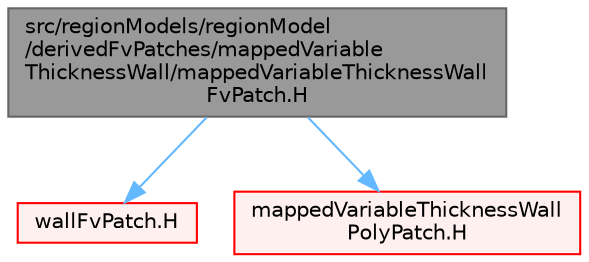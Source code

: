 digraph "src/regionModels/regionModel/derivedFvPatches/mappedVariableThicknessWall/mappedVariableThicknessWallFvPatch.H"
{
 // LATEX_PDF_SIZE
  bgcolor="transparent";
  edge [fontname=Helvetica,fontsize=10,labelfontname=Helvetica,labelfontsize=10];
  node [fontname=Helvetica,fontsize=10,shape=box,height=0.2,width=0.4];
  Node1 [id="Node000001",label="src/regionModels/regionModel\l/derivedFvPatches/mappedVariable\lThicknessWall/mappedVariableThicknessWall\lFvPatch.H",height=0.2,width=0.4,color="gray40", fillcolor="grey60", style="filled", fontcolor="black",tooltip=" "];
  Node1 -> Node2 [id="edge1_Node000001_Node000002",color="steelblue1",style="solid",tooltip=" "];
  Node2 [id="Node000002",label="wallFvPatch.H",height=0.2,width=0.4,color="red", fillcolor="#FFF0F0", style="filled",URL="$wallFvPatch_8H.html",tooltip=" "];
  Node1 -> Node234 [id="edge2_Node000001_Node000234",color="steelblue1",style="solid",tooltip=" "];
  Node234 [id="Node000234",label="mappedVariableThicknessWall\lPolyPatch.H",height=0.2,width=0.4,color="red", fillcolor="#FFF0F0", style="filled",URL="$mappedVariableThicknessWallPolyPatch_8H.html",tooltip=" "];
}
